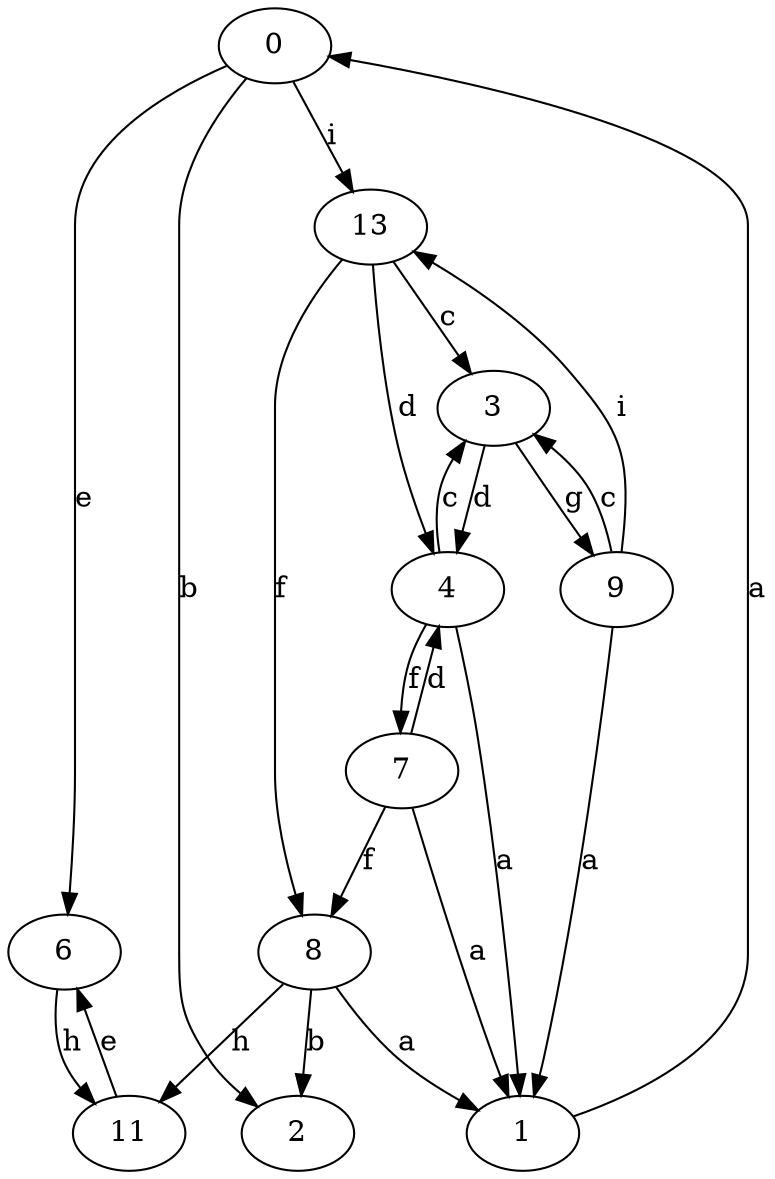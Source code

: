 strict digraph  {
0;
1;
2;
3;
4;
6;
7;
8;
9;
11;
13;
0 -> 2  [label=b];
0 -> 6  [label=e];
0 -> 13  [label=i];
1 -> 0  [label=a];
3 -> 4  [label=d];
3 -> 9  [label=g];
4 -> 1  [label=a];
4 -> 3  [label=c];
4 -> 7  [label=f];
6 -> 11  [label=h];
7 -> 1  [label=a];
7 -> 4  [label=d];
7 -> 8  [label=f];
8 -> 1  [label=a];
8 -> 2  [label=b];
8 -> 11  [label=h];
9 -> 1  [label=a];
9 -> 3  [label=c];
9 -> 13  [label=i];
11 -> 6  [label=e];
13 -> 3  [label=c];
13 -> 4  [label=d];
13 -> 8  [label=f];
}
